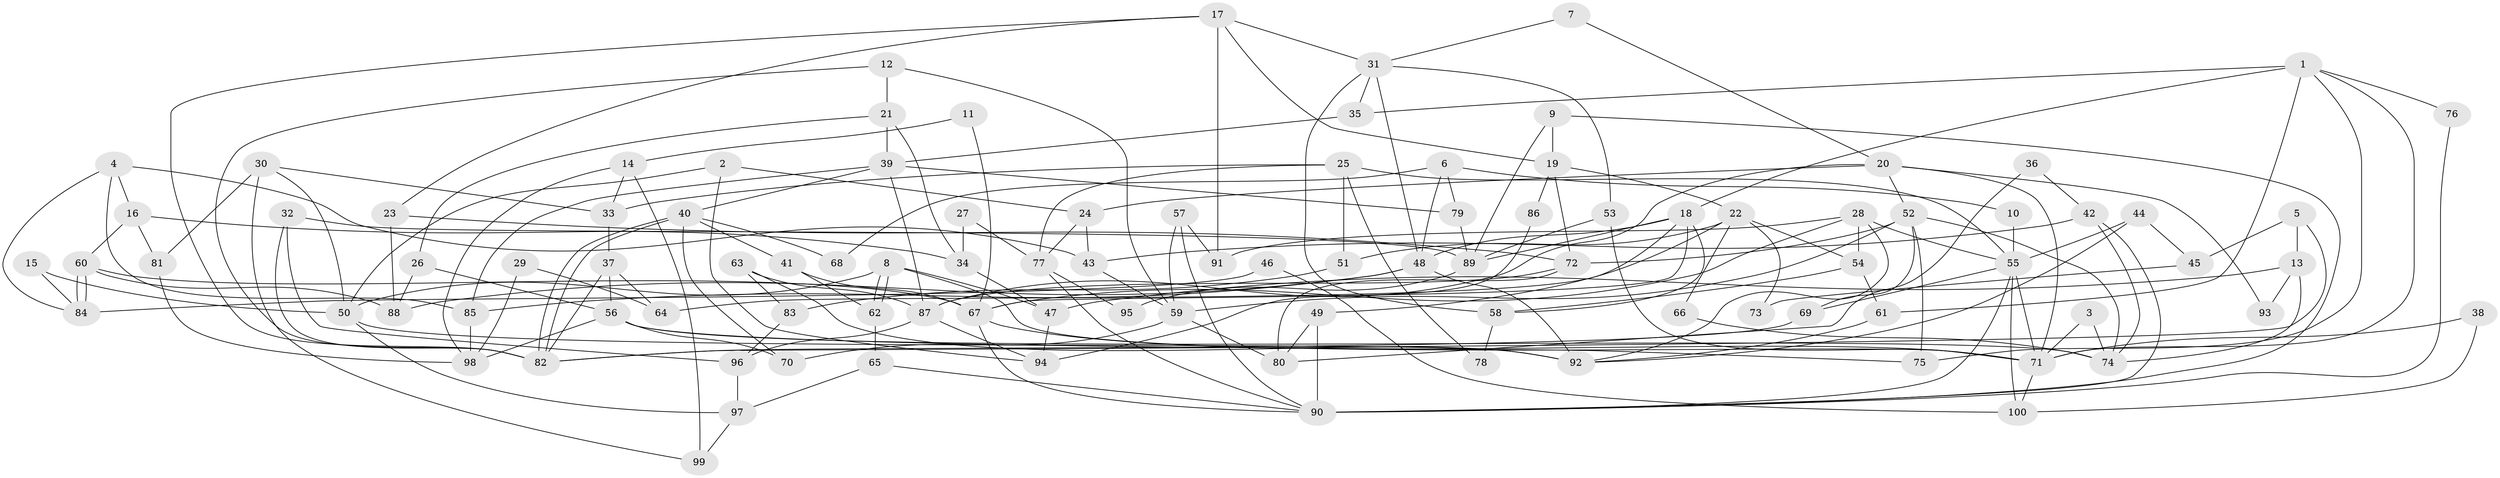 // Generated by graph-tools (version 1.1) at 2025/38/02/21/25 10:38:59]
// undirected, 100 vertices, 200 edges
graph export_dot {
graph [start="1"]
  node [color=gray90,style=filled];
  1;
  2;
  3;
  4;
  5;
  6;
  7;
  8;
  9;
  10;
  11;
  12;
  13;
  14;
  15;
  16;
  17;
  18;
  19;
  20;
  21;
  22;
  23;
  24;
  25;
  26;
  27;
  28;
  29;
  30;
  31;
  32;
  33;
  34;
  35;
  36;
  37;
  38;
  39;
  40;
  41;
  42;
  43;
  44;
  45;
  46;
  47;
  48;
  49;
  50;
  51;
  52;
  53;
  54;
  55;
  56;
  57;
  58;
  59;
  60;
  61;
  62;
  63;
  64;
  65;
  66;
  67;
  68;
  69;
  70;
  71;
  72;
  73;
  74;
  75;
  76;
  77;
  78;
  79;
  80;
  81;
  82;
  83;
  84;
  85;
  86;
  87;
  88;
  89;
  90;
  91;
  92;
  93;
  94;
  95;
  96;
  97;
  98;
  99;
  100;
  1 -- 71;
  1 -- 18;
  1 -- 35;
  1 -- 61;
  1 -- 75;
  1 -- 76;
  2 -- 50;
  2 -- 24;
  2 -- 94;
  3 -- 74;
  3 -- 71;
  4 -- 43;
  4 -- 85;
  4 -- 16;
  4 -- 84;
  5 -- 13;
  5 -- 82;
  5 -- 45;
  6 -- 48;
  6 -- 79;
  6 -- 10;
  6 -- 68;
  7 -- 31;
  7 -- 20;
  8 -- 71;
  8 -- 62;
  8 -- 62;
  8 -- 47;
  8 -- 50;
  9 -- 90;
  9 -- 89;
  9 -- 19;
  10 -- 55;
  11 -- 14;
  11 -- 67;
  12 -- 59;
  12 -- 82;
  12 -- 21;
  13 -- 47;
  13 -- 74;
  13 -- 93;
  14 -- 98;
  14 -- 33;
  14 -- 99;
  15 -- 50;
  15 -- 84;
  16 -- 60;
  16 -- 34;
  16 -- 81;
  17 -- 31;
  17 -- 19;
  17 -- 23;
  17 -- 82;
  17 -- 91;
  18 -- 48;
  18 -- 67;
  18 -- 58;
  18 -- 64;
  18 -- 89;
  19 -- 22;
  19 -- 72;
  19 -- 86;
  20 -- 87;
  20 -- 71;
  20 -- 24;
  20 -- 52;
  20 -- 93;
  21 -- 39;
  21 -- 26;
  21 -- 34;
  22 -- 49;
  22 -- 54;
  22 -- 51;
  22 -- 66;
  22 -- 73;
  23 -- 88;
  23 -- 72;
  24 -- 77;
  24 -- 43;
  25 -- 55;
  25 -- 33;
  25 -- 51;
  25 -- 77;
  25 -- 78;
  26 -- 56;
  26 -- 88;
  27 -- 34;
  27 -- 77;
  28 -- 55;
  28 -- 91;
  28 -- 54;
  28 -- 67;
  28 -- 92;
  29 -- 98;
  29 -- 64;
  30 -- 81;
  30 -- 50;
  30 -- 33;
  30 -- 99;
  31 -- 58;
  31 -- 48;
  31 -- 35;
  31 -- 53;
  32 -- 96;
  32 -- 82;
  32 -- 89;
  33 -- 37;
  34 -- 47;
  35 -- 39;
  36 -- 80;
  36 -- 42;
  37 -- 56;
  37 -- 82;
  37 -- 64;
  38 -- 71;
  38 -- 100;
  39 -- 87;
  39 -- 40;
  39 -- 79;
  39 -- 85;
  40 -- 82;
  40 -- 82;
  40 -- 41;
  40 -- 68;
  40 -- 70;
  41 -- 67;
  41 -- 62;
  42 -- 90;
  42 -- 43;
  42 -- 74;
  43 -- 59;
  44 -- 92;
  44 -- 55;
  44 -- 45;
  45 -- 73;
  46 -- 100;
  46 -- 84;
  47 -- 94;
  48 -- 88;
  48 -- 92;
  48 -- 85;
  49 -- 90;
  49 -- 80;
  50 -- 92;
  50 -- 97;
  51 -- 83;
  52 -- 72;
  52 -- 59;
  52 -- 69;
  52 -- 74;
  52 -- 75;
  53 -- 89;
  53 -- 71;
  54 -- 61;
  54 -- 58;
  55 -- 90;
  55 -- 69;
  55 -- 71;
  55 -- 100;
  56 -- 75;
  56 -- 74;
  56 -- 70;
  56 -- 98;
  57 -- 59;
  57 -- 90;
  57 -- 91;
  58 -- 78;
  59 -- 70;
  59 -- 80;
  60 -- 67;
  60 -- 84;
  60 -- 84;
  60 -- 88;
  61 -- 92;
  62 -- 65;
  63 -- 87;
  63 -- 83;
  63 -- 92;
  65 -- 97;
  65 -- 90;
  66 -- 74;
  67 -- 71;
  67 -- 90;
  69 -- 82;
  71 -- 100;
  72 -- 80;
  72 -- 87;
  76 -- 90;
  77 -- 90;
  77 -- 95;
  79 -- 89;
  81 -- 98;
  83 -- 96;
  85 -- 98;
  86 -- 94;
  87 -- 94;
  87 -- 96;
  89 -- 95;
  96 -- 97;
  97 -- 99;
}
